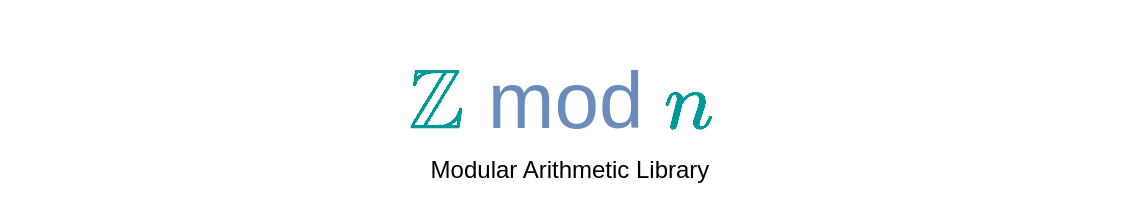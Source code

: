 <mxfile version="22.1.3" type="device">
  <diagram name="Page-1" id="cTTbBVW-SHMXRIQHrOnZ">
    <mxGraphModel dx="1242" dy="831" grid="1" gridSize="10" guides="1" tooltips="1" connect="1" arrows="1" fold="1" page="1" pageScale="1" pageWidth="850" pageHeight="1100" math="1" shadow="0">
      <root>
        <mxCell id="0" />
        <mxCell id="1" parent="0" />
        <mxCell id="2lLzU6K8PBcktZP34Vqj-2" value="&lt;h1&gt;&lt;font style=&quot;&quot;&gt;&lt;font color=&quot;#009999&quot; style=&quot;font-family: Verdana; font-size: 41px;&quot;&gt;`\mathbb{Z}`&lt;/font&gt;&lt;span style=&quot;font-size: 40px; font-weight: normal;&quot;&gt;&amp;nbsp;&lt;font color=&quot;#6a8cbd&quot;&gt;mod&lt;/font&gt;&lt;font face=&quot;Verdana&quot;&gt;&amp;nbsp;&lt;font color=&quot;#009999&quot;&gt;`n`&lt;/font&gt;&amp;nbsp;&lt;/font&gt;&lt;/span&gt;&lt;/font&gt;&lt;/h1&gt;" style="text;html=1;align=center;verticalAlign=middle;resizable=0;points=[];autosize=1;strokeColor=none;fillColor=none;" vertex="1" parent="1">
          <mxGeometry x="130" y="130" width="570" height="100" as="geometry" />
        </mxCell>
        <mxCell id="2lLzU6K8PBcktZP34Vqj-6" value="Modular Arithmetic Library" style="text;html=1;strokeColor=none;fillColor=none;align=center;verticalAlign=middle;whiteSpace=wrap;rounded=0;" vertex="1" parent="1">
          <mxGeometry x="340" y="200" width="150" height="30" as="geometry" />
        </mxCell>
      </root>
    </mxGraphModel>
  </diagram>
</mxfile>
